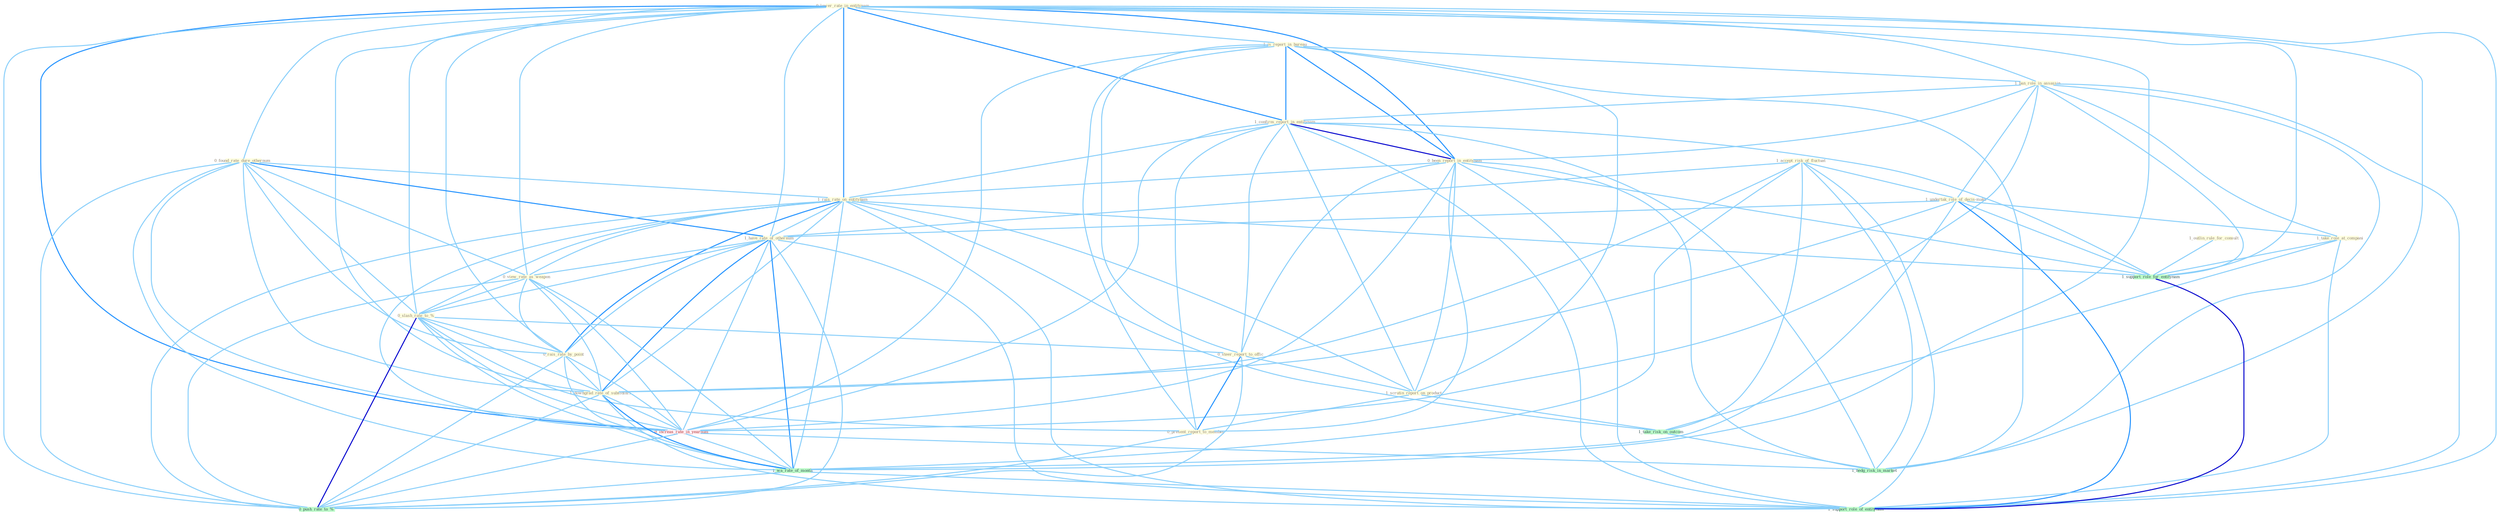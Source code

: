 Graph G{ 
    node
    [shape=polygon,style=filled,width=.5,height=.06,color="#BDFCC9",fixedsize=true,fontsize=4,
    fontcolor="#2f4f4f"];
    {node
    [color="#ffffe0", fontcolor="#8b7d6b"] "1_accept_risk_of_fluctuat " "0_lower_rate_in_entitynam " "1_is_report_in_bureau " "1_ban_role_in_assassin " "1_confirm_report_in_entitynam " "0_found_rate_dure_othernum " "0_been_report_in_entitynam " "1_undertak_role_of_decis-make " "1_rais_rate_on_entitynam " "1_have_rate_of_othernum " "1_take_role_at_compani " "0_view_rate_as_weapon " "0_slash_rate_to_% " "0_rais_rate_by_point " "1_outlin_rule_for_consult " "0_steer_report_to_offic " "1_downgrad_rate_of_subsidiari " "1_scrutin_report_on_product " "0_present_report_to_member "}
{node [color="#fff0f5", fontcolor="#b22222"] "0_increas_rate_in_yearnum "}
edge [color="#B0E2FF"];

	"1_accept_risk_of_fluctuat " -- "1_undertak_role_of_decis-make " [w="1", color="#87cefa" ];
	"1_accept_risk_of_fluctuat " -- "1_have_rate_of_othernum " [w="1", color="#87cefa" ];
	"1_accept_risk_of_fluctuat " -- "1_downgrad_rate_of_subsidiari " [w="1", color="#87cefa" ];
	"1_accept_risk_of_fluctuat " -- "1_wa_rate_of_month " [w="1", color="#87cefa" ];
	"1_accept_risk_of_fluctuat " -- "1_take_risk_on_outcom " [w="1", color="#87cefa" ];
	"1_accept_risk_of_fluctuat " -- "1_support_role_of_entitynam " [w="1", color="#87cefa" ];
	"1_accept_risk_of_fluctuat " -- "1_hedg_risk_in_market " [w="1", color="#87cefa" ];
	"0_lower_rate_in_entitynam " -- "1_is_report_in_bureau " [w="1", color="#87cefa" ];
	"0_lower_rate_in_entitynam " -- "1_ban_role_in_assassin " [w="1", color="#87cefa" ];
	"0_lower_rate_in_entitynam " -- "1_confirm_report_in_entitynam " [w="2", color="#1e90ff" , len=0.8];
	"0_lower_rate_in_entitynam " -- "0_found_rate_dure_othernum " [w="1", color="#87cefa" ];
	"0_lower_rate_in_entitynam " -- "0_been_report_in_entitynam " [w="2", color="#1e90ff" , len=0.8];
	"0_lower_rate_in_entitynam " -- "1_rais_rate_on_entitynam " [w="2", color="#1e90ff" , len=0.8];
	"0_lower_rate_in_entitynam " -- "1_have_rate_of_othernum " [w="1", color="#87cefa" ];
	"0_lower_rate_in_entitynam " -- "0_view_rate_as_weapon " [w="1", color="#87cefa" ];
	"0_lower_rate_in_entitynam " -- "0_slash_rate_to_% " [w="1", color="#87cefa" ];
	"0_lower_rate_in_entitynam " -- "0_rais_rate_by_point " [w="1", color="#87cefa" ];
	"0_lower_rate_in_entitynam " -- "1_downgrad_rate_of_subsidiari " [w="1", color="#87cefa" ];
	"0_lower_rate_in_entitynam " -- "0_increas_rate_in_yearnum " [w="2", color="#1e90ff" , len=0.8];
	"0_lower_rate_in_entitynam " -- "1_wa_rate_of_month " [w="1", color="#87cefa" ];
	"0_lower_rate_in_entitynam " -- "1_support_role_for_entitynam " [w="1", color="#87cefa" ];
	"0_lower_rate_in_entitynam " -- "0_push_rate_to_% " [w="1", color="#87cefa" ];
	"0_lower_rate_in_entitynam " -- "1_support_role_of_entitynam " [w="1", color="#87cefa" ];
	"0_lower_rate_in_entitynam " -- "1_hedg_risk_in_market " [w="1", color="#87cefa" ];
	"1_is_report_in_bureau " -- "1_ban_role_in_assassin " [w="1", color="#87cefa" ];
	"1_is_report_in_bureau " -- "1_confirm_report_in_entitynam " [w="2", color="#1e90ff" , len=0.8];
	"1_is_report_in_bureau " -- "0_been_report_in_entitynam " [w="2", color="#1e90ff" , len=0.8];
	"1_is_report_in_bureau " -- "0_steer_report_to_offic " [w="1", color="#87cefa" ];
	"1_is_report_in_bureau " -- "1_scrutin_report_on_product " [w="1", color="#87cefa" ];
	"1_is_report_in_bureau " -- "0_present_report_to_member " [w="1", color="#87cefa" ];
	"1_is_report_in_bureau " -- "0_increas_rate_in_yearnum " [w="1", color="#87cefa" ];
	"1_is_report_in_bureau " -- "1_hedg_risk_in_market " [w="1", color="#87cefa" ];
	"1_ban_role_in_assassin " -- "1_confirm_report_in_entitynam " [w="1", color="#87cefa" ];
	"1_ban_role_in_assassin " -- "0_been_report_in_entitynam " [w="1", color="#87cefa" ];
	"1_ban_role_in_assassin " -- "1_undertak_role_of_decis-make " [w="1", color="#87cefa" ];
	"1_ban_role_in_assassin " -- "1_take_role_at_compani " [w="1", color="#87cefa" ];
	"1_ban_role_in_assassin " -- "0_increas_rate_in_yearnum " [w="1", color="#87cefa" ];
	"1_ban_role_in_assassin " -- "1_support_role_for_entitynam " [w="1", color="#87cefa" ];
	"1_ban_role_in_assassin " -- "1_support_role_of_entitynam " [w="1", color="#87cefa" ];
	"1_ban_role_in_assassin " -- "1_hedg_risk_in_market " [w="1", color="#87cefa" ];
	"1_confirm_report_in_entitynam " -- "0_been_report_in_entitynam " [w="3", color="#0000cd" , len=0.6];
	"1_confirm_report_in_entitynam " -- "1_rais_rate_on_entitynam " [w="1", color="#87cefa" ];
	"1_confirm_report_in_entitynam " -- "0_steer_report_to_offic " [w="1", color="#87cefa" ];
	"1_confirm_report_in_entitynam " -- "1_scrutin_report_on_product " [w="1", color="#87cefa" ];
	"1_confirm_report_in_entitynam " -- "0_present_report_to_member " [w="1", color="#87cefa" ];
	"1_confirm_report_in_entitynam " -- "0_increas_rate_in_yearnum " [w="1", color="#87cefa" ];
	"1_confirm_report_in_entitynam " -- "1_support_role_for_entitynam " [w="1", color="#87cefa" ];
	"1_confirm_report_in_entitynam " -- "1_support_role_of_entitynam " [w="1", color="#87cefa" ];
	"1_confirm_report_in_entitynam " -- "1_hedg_risk_in_market " [w="1", color="#87cefa" ];
	"0_found_rate_dure_othernum " -- "1_rais_rate_on_entitynam " [w="1", color="#87cefa" ];
	"0_found_rate_dure_othernum " -- "1_have_rate_of_othernum " [w="2", color="#1e90ff" , len=0.8];
	"0_found_rate_dure_othernum " -- "0_view_rate_as_weapon " [w="1", color="#87cefa" ];
	"0_found_rate_dure_othernum " -- "0_slash_rate_to_% " [w="1", color="#87cefa" ];
	"0_found_rate_dure_othernum " -- "0_rais_rate_by_point " [w="1", color="#87cefa" ];
	"0_found_rate_dure_othernum " -- "1_downgrad_rate_of_subsidiari " [w="1", color="#87cefa" ];
	"0_found_rate_dure_othernum " -- "0_increas_rate_in_yearnum " [w="1", color="#87cefa" ];
	"0_found_rate_dure_othernum " -- "1_wa_rate_of_month " [w="1", color="#87cefa" ];
	"0_found_rate_dure_othernum " -- "0_push_rate_to_% " [w="1", color="#87cefa" ];
	"0_been_report_in_entitynam " -- "1_rais_rate_on_entitynam " [w="1", color="#87cefa" ];
	"0_been_report_in_entitynam " -- "0_steer_report_to_offic " [w="1", color="#87cefa" ];
	"0_been_report_in_entitynam " -- "1_scrutin_report_on_product " [w="1", color="#87cefa" ];
	"0_been_report_in_entitynam " -- "0_present_report_to_member " [w="1", color="#87cefa" ];
	"0_been_report_in_entitynam " -- "0_increas_rate_in_yearnum " [w="1", color="#87cefa" ];
	"0_been_report_in_entitynam " -- "1_support_role_for_entitynam " [w="1", color="#87cefa" ];
	"0_been_report_in_entitynam " -- "1_support_role_of_entitynam " [w="1", color="#87cefa" ];
	"0_been_report_in_entitynam " -- "1_hedg_risk_in_market " [w="1", color="#87cefa" ];
	"1_undertak_role_of_decis-make " -- "1_have_rate_of_othernum " [w="1", color="#87cefa" ];
	"1_undertak_role_of_decis-make " -- "1_take_role_at_compani " [w="1", color="#87cefa" ];
	"1_undertak_role_of_decis-make " -- "1_downgrad_rate_of_subsidiari " [w="1", color="#87cefa" ];
	"1_undertak_role_of_decis-make " -- "1_wa_rate_of_month " [w="1", color="#87cefa" ];
	"1_undertak_role_of_decis-make " -- "1_support_role_for_entitynam " [w="1", color="#87cefa" ];
	"1_undertak_role_of_decis-make " -- "1_support_role_of_entitynam " [w="2", color="#1e90ff" , len=0.8];
	"1_rais_rate_on_entitynam " -- "1_have_rate_of_othernum " [w="1", color="#87cefa" ];
	"1_rais_rate_on_entitynam " -- "0_view_rate_as_weapon " [w="1", color="#87cefa" ];
	"1_rais_rate_on_entitynam " -- "0_slash_rate_to_% " [w="1", color="#87cefa" ];
	"1_rais_rate_on_entitynam " -- "0_rais_rate_by_point " [w="2", color="#1e90ff" , len=0.8];
	"1_rais_rate_on_entitynam " -- "1_downgrad_rate_of_subsidiari " [w="1", color="#87cefa" ];
	"1_rais_rate_on_entitynam " -- "1_scrutin_report_on_product " [w="1", color="#87cefa" ];
	"1_rais_rate_on_entitynam " -- "0_increas_rate_in_yearnum " [w="1", color="#87cefa" ];
	"1_rais_rate_on_entitynam " -- "1_wa_rate_of_month " [w="1", color="#87cefa" ];
	"1_rais_rate_on_entitynam " -- "1_support_role_for_entitynam " [w="1", color="#87cefa" ];
	"1_rais_rate_on_entitynam " -- "1_take_risk_on_outcom " [w="1", color="#87cefa" ];
	"1_rais_rate_on_entitynam " -- "0_push_rate_to_% " [w="1", color="#87cefa" ];
	"1_rais_rate_on_entitynam " -- "1_support_role_of_entitynam " [w="1", color="#87cefa" ];
	"1_have_rate_of_othernum " -- "0_view_rate_as_weapon " [w="1", color="#87cefa" ];
	"1_have_rate_of_othernum " -- "0_slash_rate_to_% " [w="1", color="#87cefa" ];
	"1_have_rate_of_othernum " -- "0_rais_rate_by_point " [w="1", color="#87cefa" ];
	"1_have_rate_of_othernum " -- "1_downgrad_rate_of_subsidiari " [w="2", color="#1e90ff" , len=0.8];
	"1_have_rate_of_othernum " -- "0_increas_rate_in_yearnum " [w="1", color="#87cefa" ];
	"1_have_rate_of_othernum " -- "1_wa_rate_of_month " [w="2", color="#1e90ff" , len=0.8];
	"1_have_rate_of_othernum " -- "0_push_rate_to_% " [w="1", color="#87cefa" ];
	"1_have_rate_of_othernum " -- "1_support_role_of_entitynam " [w="1", color="#87cefa" ];
	"1_take_role_at_compani " -- "1_support_role_for_entitynam " [w="1", color="#87cefa" ];
	"1_take_role_at_compani " -- "1_take_risk_on_outcom " [w="1", color="#87cefa" ];
	"1_take_role_at_compani " -- "1_support_role_of_entitynam " [w="1", color="#87cefa" ];
	"0_view_rate_as_weapon " -- "0_slash_rate_to_% " [w="1", color="#87cefa" ];
	"0_view_rate_as_weapon " -- "0_rais_rate_by_point " [w="1", color="#87cefa" ];
	"0_view_rate_as_weapon " -- "1_downgrad_rate_of_subsidiari " [w="1", color="#87cefa" ];
	"0_view_rate_as_weapon " -- "0_increas_rate_in_yearnum " [w="1", color="#87cefa" ];
	"0_view_rate_as_weapon " -- "1_wa_rate_of_month " [w="1", color="#87cefa" ];
	"0_view_rate_as_weapon " -- "0_push_rate_to_% " [w="1", color="#87cefa" ];
	"0_slash_rate_to_% " -- "0_rais_rate_by_point " [w="1", color="#87cefa" ];
	"0_slash_rate_to_% " -- "0_steer_report_to_offic " [w="1", color="#87cefa" ];
	"0_slash_rate_to_% " -- "1_downgrad_rate_of_subsidiari " [w="1", color="#87cefa" ];
	"0_slash_rate_to_% " -- "0_present_report_to_member " [w="1", color="#87cefa" ];
	"0_slash_rate_to_% " -- "0_increas_rate_in_yearnum " [w="1", color="#87cefa" ];
	"0_slash_rate_to_% " -- "1_wa_rate_of_month " [w="1", color="#87cefa" ];
	"0_slash_rate_to_% " -- "0_push_rate_to_% " [w="3", color="#0000cd" , len=0.6];
	"0_rais_rate_by_point " -- "1_downgrad_rate_of_subsidiari " [w="1", color="#87cefa" ];
	"0_rais_rate_by_point " -- "0_increas_rate_in_yearnum " [w="1", color="#87cefa" ];
	"0_rais_rate_by_point " -- "1_wa_rate_of_month " [w="1", color="#87cefa" ];
	"0_rais_rate_by_point " -- "0_push_rate_to_% " [w="1", color="#87cefa" ];
	"1_outlin_rule_for_consult " -- "1_support_role_for_entitynam " [w="1", color="#87cefa" ];
	"0_steer_report_to_offic " -- "1_scrutin_report_on_product " [w="1", color="#87cefa" ];
	"0_steer_report_to_offic " -- "0_present_report_to_member " [w="2", color="#1e90ff" , len=0.8];
	"0_steer_report_to_offic " -- "0_push_rate_to_% " [w="1", color="#87cefa" ];
	"1_downgrad_rate_of_subsidiari " -- "0_increas_rate_in_yearnum " [w="1", color="#87cefa" ];
	"1_downgrad_rate_of_subsidiari " -- "1_wa_rate_of_month " [w="2", color="#1e90ff" , len=0.8];
	"1_downgrad_rate_of_subsidiari " -- "0_push_rate_to_% " [w="1", color="#87cefa" ];
	"1_downgrad_rate_of_subsidiari " -- "1_support_role_of_entitynam " [w="1", color="#87cefa" ];
	"1_scrutin_report_on_product " -- "0_present_report_to_member " [w="1", color="#87cefa" ];
	"1_scrutin_report_on_product " -- "1_take_risk_on_outcom " [w="1", color="#87cefa" ];
	"0_present_report_to_member " -- "0_push_rate_to_% " [w="1", color="#87cefa" ];
	"0_increas_rate_in_yearnum " -- "1_wa_rate_of_month " [w="1", color="#87cefa" ];
	"0_increas_rate_in_yearnum " -- "0_push_rate_to_% " [w="1", color="#87cefa" ];
	"0_increas_rate_in_yearnum " -- "1_hedg_risk_in_market " [w="1", color="#87cefa" ];
	"1_wa_rate_of_month " -- "0_push_rate_to_% " [w="1", color="#87cefa" ];
	"1_wa_rate_of_month " -- "1_support_role_of_entitynam " [w="1", color="#87cefa" ];
	"1_support_role_for_entitynam " -- "1_support_role_of_entitynam " [w="3", color="#0000cd" , len=0.6];
	"1_take_risk_on_outcom " -- "1_hedg_risk_in_market " [w="1", color="#87cefa" ];
}
